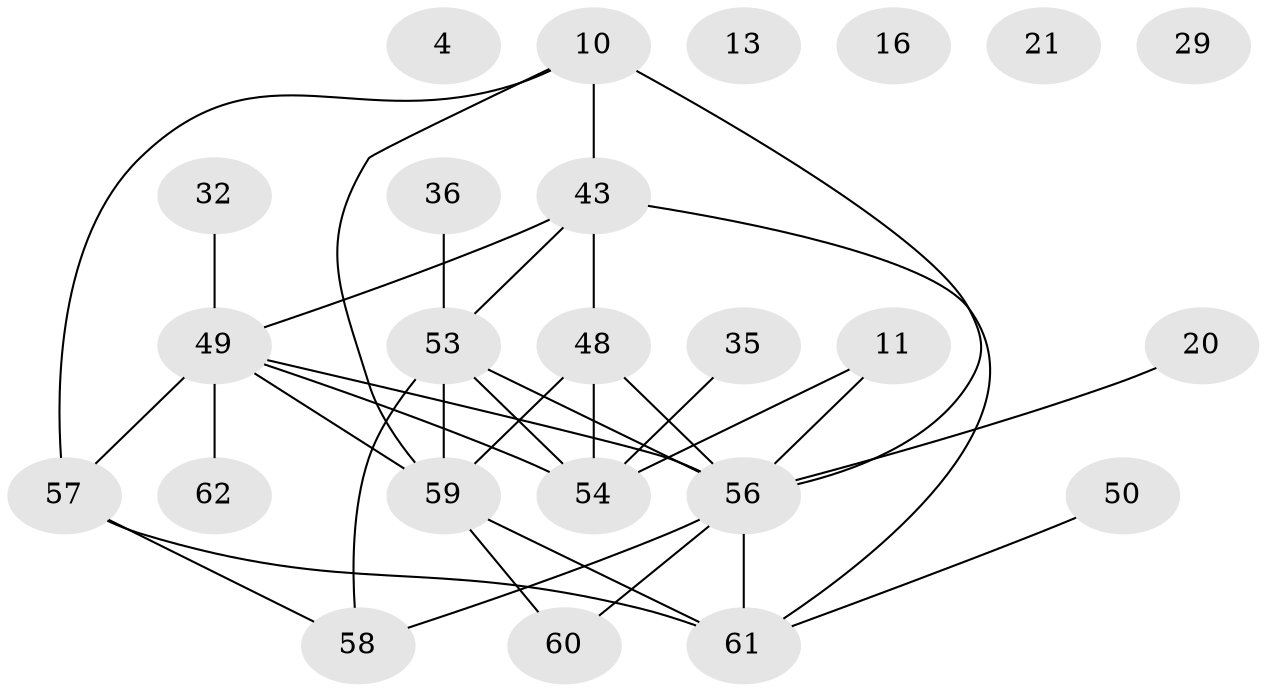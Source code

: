 // original degree distribution, {2: 0.22580645161290322, 5: 0.0967741935483871, 4: 0.22580645161290322, 0: 0.08064516129032258, 1: 0.12903225806451613, 3: 0.1935483870967742, 7: 0.03225806451612903, 8: 0.016129032258064516}
// Generated by graph-tools (version 1.1) at 2025/42/03/04/25 21:42:19]
// undirected, 24 vertices, 34 edges
graph export_dot {
graph [start="1"]
  node [color=gray90,style=filled];
  4;
  10;
  11;
  13;
  16;
  20;
  21;
  29;
  32;
  35;
  36;
  43 [super="+18"];
  48 [super="+37+41"];
  49 [super="+27+42+7"];
  50;
  53 [super="+19+51+15"];
  54;
  56 [super="+38+52+24"];
  57 [super="+2+31"];
  58;
  59 [super="+46"];
  60 [super="+8"];
  61 [super="+45+1+55"];
  62 [super="+47"];
  10 -- 57;
  10 -- 43;
  10 -- 59;
  10 -- 56 [weight=2];
  11 -- 54;
  11 -- 56 [weight=2];
  20 -- 56 [weight=4];
  32 -- 49;
  35 -- 54;
  36 -- 53;
  43 -- 49;
  43 -- 48;
  43 -- 61;
  43 -- 53;
  48 -- 54 [weight=2];
  48 -- 59;
  48 -- 56 [weight=2];
  49 -- 57;
  49 -- 62;
  49 -- 59 [weight=2];
  49 -- 54 [weight=2];
  49 -- 56 [weight=2];
  50 -- 61;
  53 -- 59 [weight=2];
  53 -- 56 [weight=2];
  53 -- 54 [weight=2];
  53 -- 58;
  56 -- 61 [weight=4];
  56 -- 58 [weight=2];
  56 -- 60;
  57 -- 58;
  57 -- 61;
  59 -- 60;
  59 -- 61 [weight=2];
}
